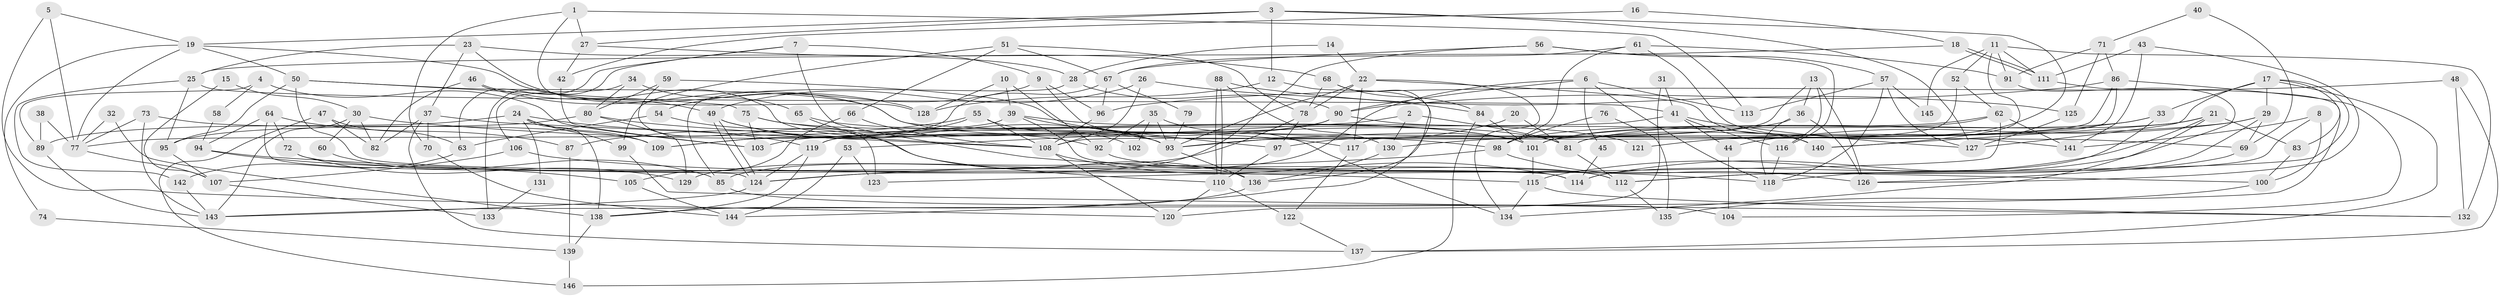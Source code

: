 // Generated by graph-tools (version 1.1) at 2025/15/03/09/25 04:15:07]
// undirected, 146 vertices, 292 edges
graph export_dot {
graph [start="1"]
  node [color=gray90,style=filled];
  1;
  2;
  3;
  4;
  5;
  6;
  7;
  8;
  9;
  10;
  11;
  12;
  13;
  14;
  15;
  16;
  17;
  18;
  19;
  20;
  21;
  22;
  23;
  24;
  25;
  26;
  27;
  28;
  29;
  30;
  31;
  32;
  33;
  34;
  35;
  36;
  37;
  38;
  39;
  40;
  41;
  42;
  43;
  44;
  45;
  46;
  47;
  48;
  49;
  50;
  51;
  52;
  53;
  54;
  55;
  56;
  57;
  58;
  59;
  60;
  61;
  62;
  63;
  64;
  65;
  66;
  67;
  68;
  69;
  70;
  71;
  72;
  73;
  74;
  75;
  76;
  77;
  78;
  79;
  80;
  81;
  82;
  83;
  84;
  85;
  86;
  87;
  88;
  89;
  90;
  91;
  92;
  93;
  94;
  95;
  96;
  97;
  98;
  99;
  100;
  101;
  102;
  103;
  104;
  105;
  106;
  107;
  108;
  109;
  110;
  111;
  112;
  113;
  114;
  115;
  116;
  117;
  118;
  119;
  120;
  121;
  122;
  123;
  124;
  125;
  126;
  127;
  128;
  129;
  130;
  131;
  132;
  133;
  134;
  135;
  136;
  137;
  138;
  139;
  140;
  141;
  142;
  143;
  144;
  145;
  146;
  1 -- 113;
  1 -- 27;
  1 -- 70;
  1 -- 128;
  2 -- 130;
  2 -- 81;
  2 -- 53;
  3 -- 127;
  3 -- 19;
  3 -- 12;
  3 -- 27;
  3 -- 81;
  4 -- 89;
  4 -- 103;
  4 -- 58;
  5 -- 120;
  5 -- 19;
  5 -- 77;
  6 -- 118;
  6 -- 90;
  6 -- 45;
  6 -- 85;
  6 -- 113;
  7 -- 9;
  7 -- 63;
  7 -- 100;
  7 -- 133;
  8 -- 118;
  8 -- 100;
  8 -- 141;
  9 -- 96;
  9 -- 101;
  9 -- 54;
  10 -- 92;
  10 -- 39;
  10 -- 128;
  11 -- 132;
  11 -- 52;
  11 -- 91;
  11 -- 111;
  11 -- 140;
  11 -- 145;
  12 -- 128;
  12 -- 144;
  13 -- 93;
  13 -- 126;
  13 -- 36;
  13 -- 116;
  14 -- 22;
  14 -- 28;
  15 -- 107;
  15 -- 30;
  16 -- 42;
  16 -- 18;
  17 -- 127;
  17 -- 112;
  17 -- 29;
  17 -- 33;
  17 -- 83;
  17 -- 137;
  18 -- 25;
  18 -- 111;
  18 -- 111;
  19 -- 77;
  19 -- 128;
  19 -- 50;
  19 -- 74;
  20 -- 81;
  20 -- 93;
  21 -- 134;
  21 -- 115;
  21 -- 81;
  21 -- 83;
  21 -- 140;
  22 -- 93;
  22 -- 140;
  22 -- 78;
  22 -- 117;
  22 -- 134;
  23 -- 37;
  23 -- 93;
  23 -- 25;
  23 -- 28;
  24 -- 138;
  24 -- 119;
  24 -- 89;
  24 -- 99;
  24 -- 109;
  24 -- 131;
  25 -- 41;
  25 -- 95;
  25 -- 142;
  26 -- 108;
  26 -- 84;
  26 -- 49;
  27 -- 68;
  27 -- 42;
  28 -- 90;
  28 -- 85;
  29 -- 112;
  29 -- 44;
  29 -- 69;
  29 -- 130;
  30 -- 143;
  30 -- 98;
  30 -- 60;
  30 -- 82;
  31 -- 120;
  31 -- 41;
  32 -- 77;
  32 -- 138;
  33 -- 114;
  33 -- 101;
  33 -- 121;
  34 -- 65;
  34 -- 80;
  34 -- 106;
  35 -- 93;
  35 -- 134;
  35 -- 92;
  35 -- 102;
  36 -- 126;
  36 -- 97;
  36 -- 118;
  37 -- 70;
  37 -- 82;
  37 -- 108;
  37 -- 137;
  38 -- 89;
  38 -- 77;
  39 -- 93;
  39 -- 77;
  39 -- 114;
  39 -- 121;
  40 -- 71;
  40 -- 69;
  41 -- 44;
  41 -- 116;
  41 -- 119;
  41 -- 127;
  42 -- 103;
  43 -- 111;
  43 -- 141;
  43 -- 126;
  44 -- 104;
  45 -- 114;
  46 -- 49;
  46 -- 81;
  46 -- 82;
  47 -- 146;
  47 -- 82;
  47 -- 63;
  48 -- 137;
  48 -- 96;
  48 -- 132;
  49 -- 124;
  49 -- 124;
  49 -- 92;
  49 -- 93;
  50 -- 69;
  50 -- 75;
  50 -- 95;
  50 -- 114;
  51 -- 99;
  51 -- 78;
  51 -- 66;
  51 -- 67;
  52 -- 62;
  52 -- 101;
  53 -- 123;
  53 -- 144;
  54 -- 63;
  54 -- 136;
  55 -- 108;
  55 -- 109;
  55 -- 87;
  55 -- 102;
  56 -- 124;
  56 -- 67;
  56 -- 57;
  56 -- 116;
  57 -- 118;
  57 -- 113;
  57 -- 127;
  57 -- 145;
  58 -- 94;
  59 -- 80;
  59 -- 97;
  59 -- 123;
  60 -- 85;
  61 -- 91;
  61 -- 141;
  61 -- 67;
  61 -- 98;
  62 -- 98;
  62 -- 101;
  62 -- 123;
  62 -- 141;
  63 -- 142;
  64 -- 124;
  64 -- 72;
  64 -- 87;
  64 -- 94;
  65 -- 110;
  65 -- 101;
  66 -- 108;
  66 -- 105;
  67 -- 79;
  67 -- 96;
  67 -- 109;
  68 -- 78;
  68 -- 136;
  68 -- 84;
  69 -- 126;
  70 -- 144;
  71 -- 91;
  71 -- 86;
  71 -- 125;
  72 -- 112;
  72 -- 129;
  73 -- 109;
  73 -- 77;
  73 -- 143;
  74 -- 139;
  75 -- 117;
  75 -- 101;
  75 -- 103;
  76 -- 98;
  76 -- 135;
  77 -- 107;
  78 -- 97;
  78 -- 129;
  79 -- 93;
  80 -- 108;
  80 -- 95;
  80 -- 129;
  81 -- 112;
  83 -- 100;
  84 -- 101;
  84 -- 146;
  85 -- 104;
  86 -- 108;
  86 -- 90;
  86 -- 104;
  86 -- 117;
  87 -- 139;
  88 -- 125;
  88 -- 110;
  88 -- 110;
  88 -- 130;
  89 -- 143;
  90 -- 140;
  90 -- 119;
  90 -- 103;
  91 -- 114;
  92 -- 112;
  93 -- 136;
  94 -- 105;
  94 -- 115;
  95 -- 107;
  96 -- 108;
  97 -- 110;
  98 -- 124;
  98 -- 126;
  99 -- 132;
  100 -- 135;
  101 -- 115;
  105 -- 144;
  106 -- 118;
  106 -- 107;
  107 -- 133;
  108 -- 114;
  108 -- 120;
  110 -- 122;
  110 -- 120;
  111 -- 143;
  112 -- 135;
  115 -- 132;
  115 -- 134;
  116 -- 118;
  117 -- 122;
  119 -- 124;
  119 -- 138;
  122 -- 137;
  124 -- 143;
  125 -- 127;
  130 -- 136;
  131 -- 133;
  136 -- 138;
  138 -- 139;
  139 -- 146;
  142 -- 143;
}
